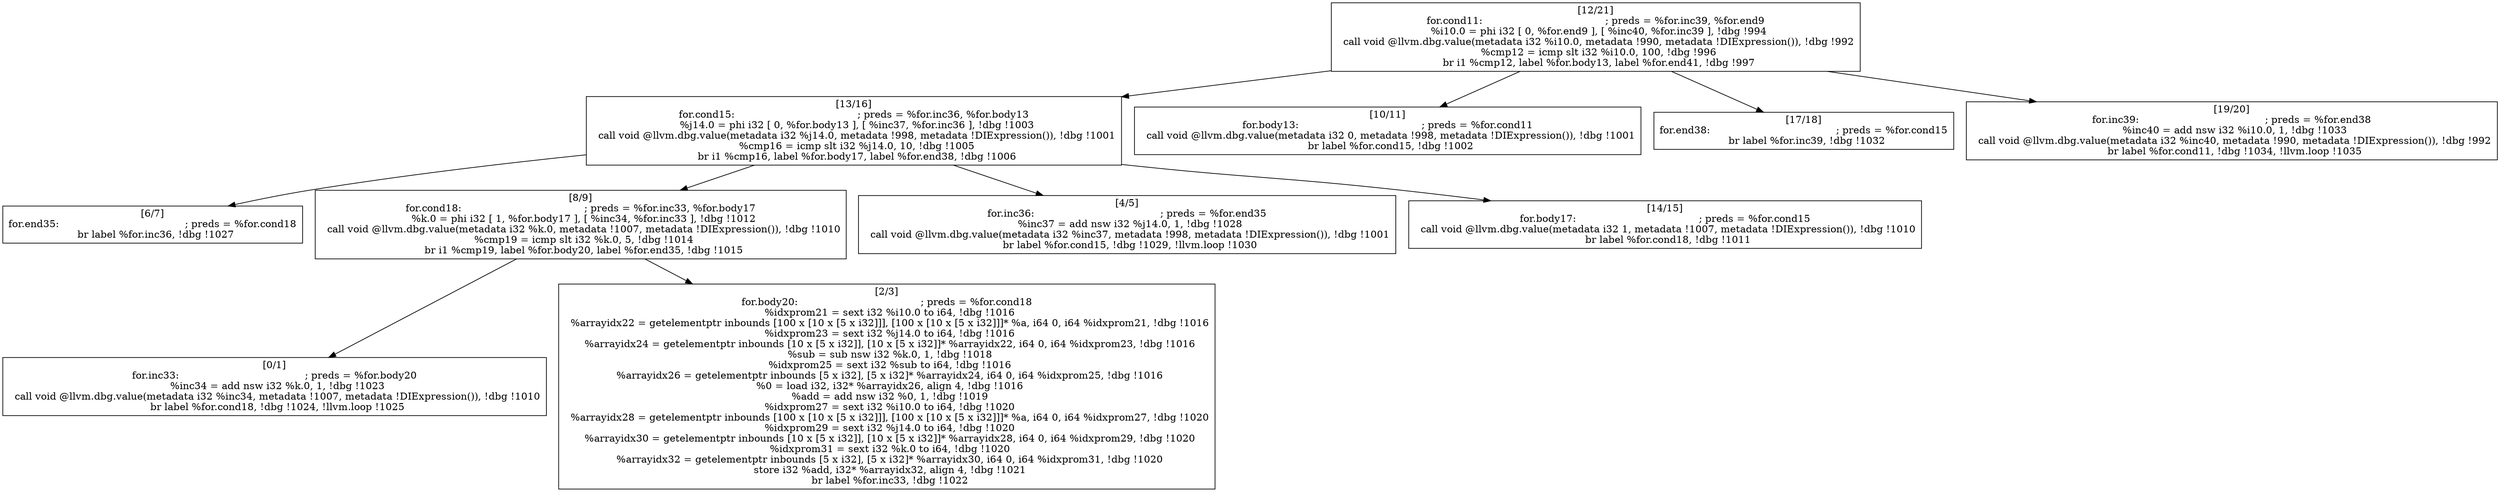 
digraph G {


node205 [label="[6/7]
for.end35:                                        ; preds = %for.cond18
  br label %for.inc36, !dbg !1027
",shape=rectangle ]
node203 [label="[0/1]
for.inc33:                                        ; preds = %for.body20
  %inc34 = add nsw i32 %k.0, 1, !dbg !1023
  call void @llvm.dbg.value(metadata i32 %inc34, metadata !1007, metadata !DIExpression()), !dbg !1010
  br label %for.cond18, !dbg !1024, !llvm.loop !1025
",shape=rectangle ]
node198 [label="[13/16]
for.cond15:                                       ; preds = %for.inc36, %for.body13
  %j14.0 = phi i32 [ 0, %for.body13 ], [ %inc37, %for.inc36 ], !dbg !1003
  call void @llvm.dbg.value(metadata i32 %j14.0, metadata !998, metadata !DIExpression()), !dbg !1001
  %cmp16 = icmp slt i32 %j14.0, 10, !dbg !1005
  br i1 %cmp16, label %for.body17, label %for.end38, !dbg !1006
",shape=rectangle ]
node197 [label="[10/11]
for.body13:                                       ; preds = %for.cond11
  call void @llvm.dbg.value(metadata i32 0, metadata !998, metadata !DIExpression()), !dbg !1001
  br label %for.cond15, !dbg !1002
",shape=rectangle ]
node206 [label="[8/9]
for.cond18:                                       ; preds = %for.inc33, %for.body17
  %k.0 = phi i32 [ 1, %for.body17 ], [ %inc34, %for.inc33 ], !dbg !1012
  call void @llvm.dbg.value(metadata i32 %k.0, metadata !1007, metadata !DIExpression()), !dbg !1010
  %cmp19 = icmp slt i32 %k.0, 5, !dbg !1014
  br i1 %cmp19, label %for.body20, label %for.end35, !dbg !1015
",shape=rectangle ]
node204 [label="[4/5]
for.inc36:                                        ; preds = %for.end35
  %inc37 = add nsw i32 %j14.0, 1, !dbg !1028
  call void @llvm.dbg.value(metadata i32 %inc37, metadata !998, metadata !DIExpression()), !dbg !1001
  br label %for.cond15, !dbg !1029, !llvm.loop !1030
",shape=rectangle ]
node199 [label="[17/18]
for.end38:                                        ; preds = %for.cond15
  br label %for.inc39, !dbg !1032
",shape=rectangle ]
node200 [label="[12/21]
for.cond11:                                       ; preds = %for.inc39, %for.end9
  %i10.0 = phi i32 [ 0, %for.end9 ], [ %inc40, %for.inc39 ], !dbg !994
  call void @llvm.dbg.value(metadata i32 %i10.0, metadata !990, metadata !DIExpression()), !dbg !992
  %cmp12 = icmp slt i32 %i10.0, 100, !dbg !996
  br i1 %cmp12, label %for.body13, label %for.end41, !dbg !997
",shape=rectangle ]
node201 [label="[14/15]
for.body17:                                       ; preds = %for.cond15
  call void @llvm.dbg.value(metadata i32 1, metadata !1007, metadata !DIExpression()), !dbg !1010
  br label %for.cond18, !dbg !1011
",shape=rectangle ]
node207 [label="[19/20]
for.inc39:                                        ; preds = %for.end38
  %inc40 = add nsw i32 %i10.0, 1, !dbg !1033
  call void @llvm.dbg.value(metadata i32 %inc40, metadata !990, metadata !DIExpression()), !dbg !992
  br label %for.cond11, !dbg !1034, !llvm.loop !1035
",shape=rectangle ]
node202 [label="[2/3]
for.body20:                                       ; preds = %for.cond18
  %idxprom21 = sext i32 %i10.0 to i64, !dbg !1016
  %arrayidx22 = getelementptr inbounds [100 x [10 x [5 x i32]]], [100 x [10 x [5 x i32]]]* %a, i64 0, i64 %idxprom21, !dbg !1016
  %idxprom23 = sext i32 %j14.0 to i64, !dbg !1016
  %arrayidx24 = getelementptr inbounds [10 x [5 x i32]], [10 x [5 x i32]]* %arrayidx22, i64 0, i64 %idxprom23, !dbg !1016
  %sub = sub nsw i32 %k.0, 1, !dbg !1018
  %idxprom25 = sext i32 %sub to i64, !dbg !1016
  %arrayidx26 = getelementptr inbounds [5 x i32], [5 x i32]* %arrayidx24, i64 0, i64 %idxprom25, !dbg !1016
  %0 = load i32, i32* %arrayidx26, align 4, !dbg !1016
  %add = add nsw i32 %0, 1, !dbg !1019
  %idxprom27 = sext i32 %i10.0 to i64, !dbg !1020
  %arrayidx28 = getelementptr inbounds [100 x [10 x [5 x i32]]], [100 x [10 x [5 x i32]]]* %a, i64 0, i64 %idxprom27, !dbg !1020
  %idxprom29 = sext i32 %j14.0 to i64, !dbg !1020
  %arrayidx30 = getelementptr inbounds [10 x [5 x i32]], [10 x [5 x i32]]* %arrayidx28, i64 0, i64 %idxprom29, !dbg !1020
  %idxprom31 = sext i32 %k.0 to i64, !dbg !1020
  %arrayidx32 = getelementptr inbounds [5 x i32], [5 x i32]* %arrayidx30, i64 0, i64 %idxprom31, !dbg !1020
  store i32 %add, i32* %arrayidx32, align 4, !dbg !1021
  br label %for.inc33, !dbg !1022
",shape=rectangle ]

node200->node207 [ ]
node200->node199 [ ]
node200->node198 [ ]
node198->node206 [ ]
node200->node197 [ ]
node206->node202 [ ]
node198->node205 [ ]
node198->node204 [ ]
node198->node201 [ ]
node206->node203 [ ]


}
